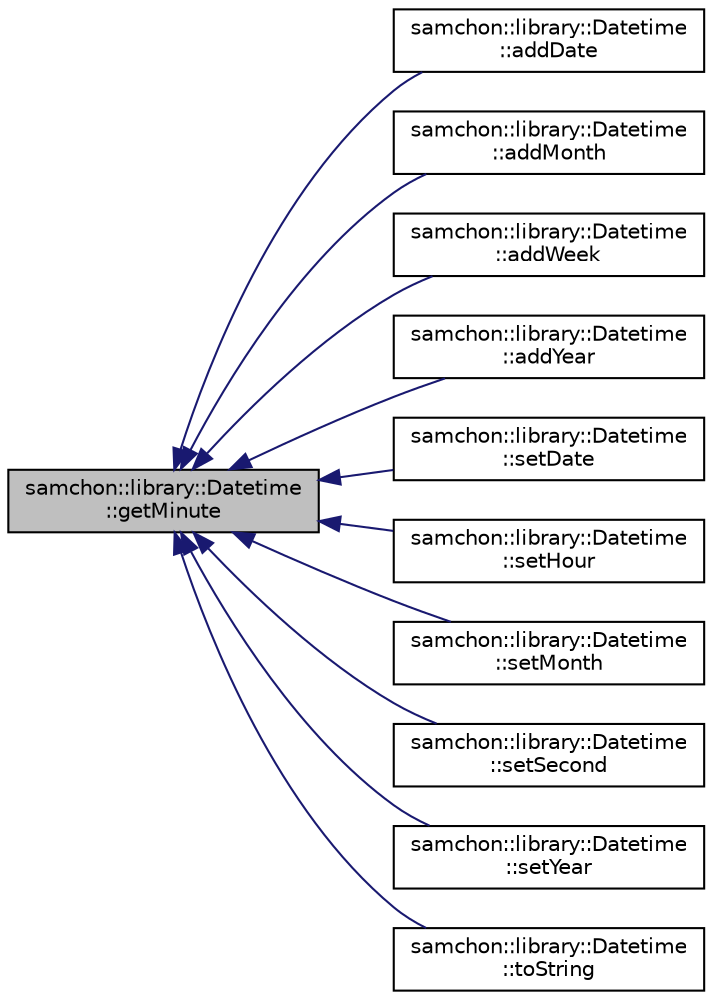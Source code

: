 digraph "samchon::library::Datetime::getMinute"
{
  edge [fontname="Helvetica",fontsize="10",labelfontname="Helvetica",labelfontsize="10"];
  node [fontname="Helvetica",fontsize="10",shape=record];
  rankdir="LR";
  Node1 [label="samchon::library::Datetime\l::getMinute",height=0.2,width=0.4,color="black", fillcolor="grey75", style="filled", fontcolor="black"];
  Node1 -> Node2 [dir="back",color="midnightblue",fontsize="10",style="solid",fontname="Helvetica"];
  Node2 [label="samchon::library::Datetime\l::addDate",height=0.2,width=0.4,color="black", fillcolor="white", style="filled",URL="$dd/de3/classsamchon_1_1library_1_1Datetime.html#a947d39c1f2a78d47a20b325b9e72f9b7",tooltip="Add days to the Date. "];
  Node1 -> Node3 [dir="back",color="midnightblue",fontsize="10",style="solid",fontname="Helvetica"];
  Node3 [label="samchon::library::Datetime\l::addMonth",height=0.2,width=0.4,color="black", fillcolor="white", style="filled",URL="$dd/de3/classsamchon_1_1library_1_1Datetime.html#a42d8e22c340261e1b73433041d16f398",tooltip="Add months to the Date. "];
  Node1 -> Node4 [dir="back",color="midnightblue",fontsize="10",style="solid",fontname="Helvetica"];
  Node4 [label="samchon::library::Datetime\l::addWeek",height=0.2,width=0.4,color="black", fillcolor="white", style="filled",URL="$dd/de3/classsamchon_1_1library_1_1Datetime.html#a1383fd1b2065c2c8feb602e9bf2db330",tooltip="Add weeks to the Date. "];
  Node1 -> Node5 [dir="back",color="midnightblue",fontsize="10",style="solid",fontname="Helvetica"];
  Node5 [label="samchon::library::Datetime\l::addYear",height=0.2,width=0.4,color="black", fillcolor="white", style="filled",URL="$dd/de3/classsamchon_1_1library_1_1Datetime.html#a0e548f61cf3731713bfcd711b50ab477",tooltip="Add years to the Date. "];
  Node1 -> Node6 [dir="back",color="midnightblue",fontsize="10",style="solid",fontname="Helvetica"];
  Node6 [label="samchon::library::Datetime\l::setDate",height=0.2,width=0.4,color="black", fillcolor="white", style="filled",URL="$dd/de3/classsamchon_1_1library_1_1Datetime.html#a65a4339e250df90a7469382ea77fe465"];
  Node1 -> Node7 [dir="back",color="midnightblue",fontsize="10",style="solid",fontname="Helvetica"];
  Node7 [label="samchon::library::Datetime\l::setHour",height=0.2,width=0.4,color="black", fillcolor="white", style="filled",URL="$dd/de3/classsamchon_1_1library_1_1Datetime.html#aabcbb23e6bd7d65ce9227d067d943d9b",tooltip="Set hour. "];
  Node1 -> Node8 [dir="back",color="midnightblue",fontsize="10",style="solid",fontname="Helvetica"];
  Node8 [label="samchon::library::Datetime\l::setMonth",height=0.2,width=0.4,color="black", fillcolor="white", style="filled",URL="$dd/de3/classsamchon_1_1library_1_1Datetime.html#a33234af1ab3686d0149dd86b9611e89c",tooltip="Set month of the Date. "];
  Node1 -> Node9 [dir="back",color="midnightblue",fontsize="10",style="solid",fontname="Helvetica"];
  Node9 [label="samchon::library::Datetime\l::setSecond",height=0.2,width=0.4,color="black", fillcolor="white", style="filled",URL="$dd/de3/classsamchon_1_1library_1_1Datetime.html#abba0b6ed1a2daffa98a58cf9211d8637",tooltip="Set hour. "];
  Node1 -> Node10 [dir="back",color="midnightblue",fontsize="10",style="solid",fontname="Helvetica"];
  Node10 [label="samchon::library::Datetime\l::setYear",height=0.2,width=0.4,color="black", fillcolor="white", style="filled",URL="$dd/de3/classsamchon_1_1library_1_1Datetime.html#a3199952b958e9eb531d14e28de1e72ae",tooltip="Set year of the Date. "];
  Node1 -> Node11 [dir="back",color="midnightblue",fontsize="10",style="solid",fontname="Helvetica"];
  Node11 [label="samchon::library::Datetime\l::toString",height=0.2,width=0.4,color="black", fillcolor="white", style="filled",URL="$dd/de3/classsamchon_1_1library_1_1Datetime.html#a83de98aa98aa46fede4d7ca6dd8b9ec0",tooltip="Converts the Datetime to std::string. "];
}
